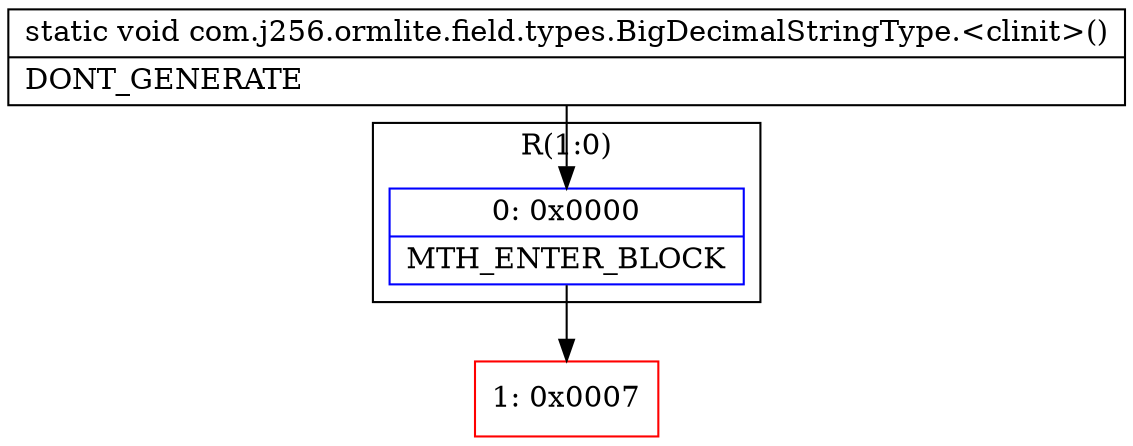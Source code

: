digraph "CFG forcom.j256.ormlite.field.types.BigDecimalStringType.\<clinit\>()V" {
subgraph cluster_Region_1566772611 {
label = "R(1:0)";
node [shape=record,color=blue];
Node_0 [shape=record,label="{0\:\ 0x0000|MTH_ENTER_BLOCK\l}"];
}
Node_1 [shape=record,color=red,label="{1\:\ 0x0007}"];
MethodNode[shape=record,label="{static void com.j256.ormlite.field.types.BigDecimalStringType.\<clinit\>()  | DONT_GENERATE\l}"];
MethodNode -> Node_0;
Node_0 -> Node_1;
}

